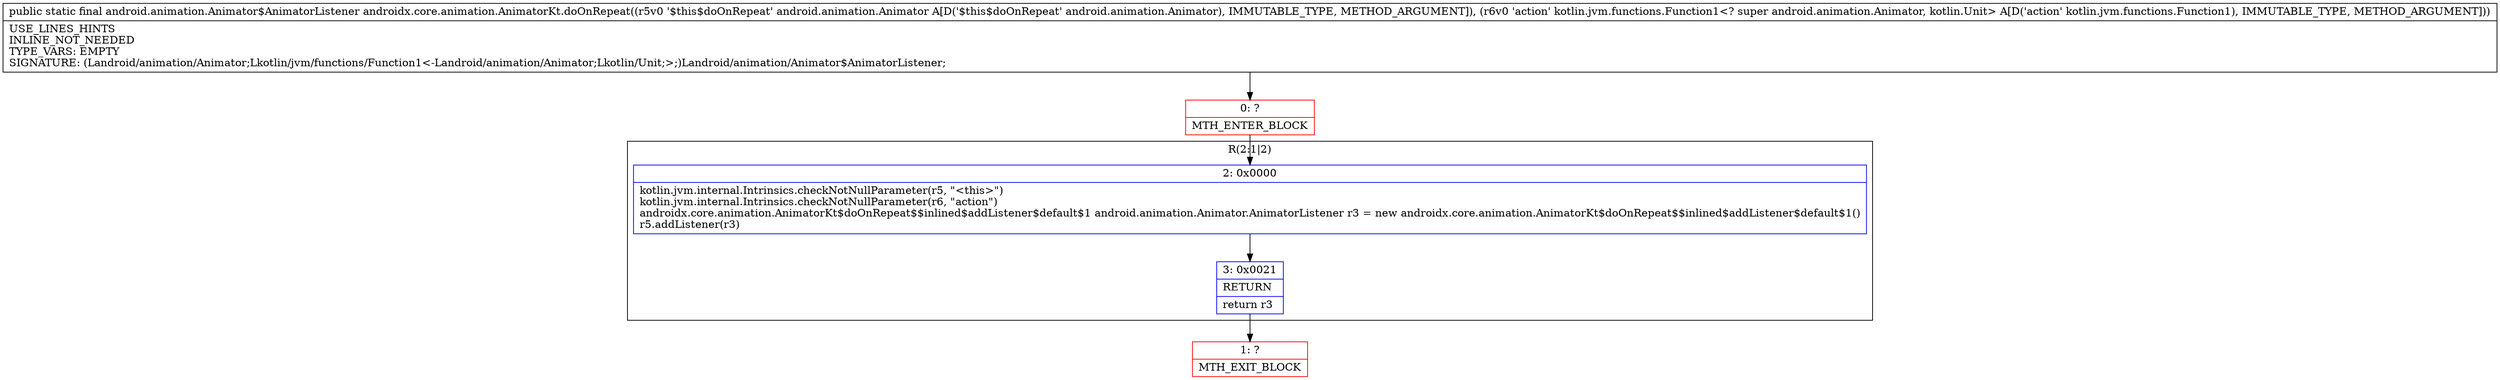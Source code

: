 digraph "CFG forandroidx.core.animation.AnimatorKt.doOnRepeat(Landroid\/animation\/Animator;Lkotlin\/jvm\/functions\/Function1;)Landroid\/animation\/Animator$AnimatorListener;" {
subgraph cluster_Region_886432250 {
label = "R(2:1|2)";
node [shape=record,color=blue];
Node_2 [shape=record,label="{2\:\ 0x0000|kotlin.jvm.internal.Intrinsics.checkNotNullParameter(r5, \"\<this\>\")\lkotlin.jvm.internal.Intrinsics.checkNotNullParameter(r6, \"action\")\landroidx.core.animation.AnimatorKt$doOnRepeat$$inlined$addListener$default$1 android.animation.Animator.AnimatorListener r3 = new androidx.core.animation.AnimatorKt$doOnRepeat$$inlined$addListener$default$1()\lr5.addListener(r3)\l}"];
Node_3 [shape=record,label="{3\:\ 0x0021|RETURN\l|return r3\l}"];
}
Node_0 [shape=record,color=red,label="{0\:\ ?|MTH_ENTER_BLOCK\l}"];
Node_1 [shape=record,color=red,label="{1\:\ ?|MTH_EXIT_BLOCK\l}"];
MethodNode[shape=record,label="{public static final android.animation.Animator$AnimatorListener androidx.core.animation.AnimatorKt.doOnRepeat((r5v0 '$this$doOnRepeat' android.animation.Animator A[D('$this$doOnRepeat' android.animation.Animator), IMMUTABLE_TYPE, METHOD_ARGUMENT]), (r6v0 'action' kotlin.jvm.functions.Function1\<? super android.animation.Animator, kotlin.Unit\> A[D('action' kotlin.jvm.functions.Function1), IMMUTABLE_TYPE, METHOD_ARGUMENT]))  | USE_LINES_HINTS\lINLINE_NOT_NEEDED\lTYPE_VARS: EMPTY\lSIGNATURE: (Landroid\/animation\/Animator;Lkotlin\/jvm\/functions\/Function1\<\-Landroid\/animation\/Animator;Lkotlin\/Unit;\>;)Landroid\/animation\/Animator$AnimatorListener;\l}"];
MethodNode -> Node_0;Node_2 -> Node_3;
Node_3 -> Node_1;
Node_0 -> Node_2;
}

